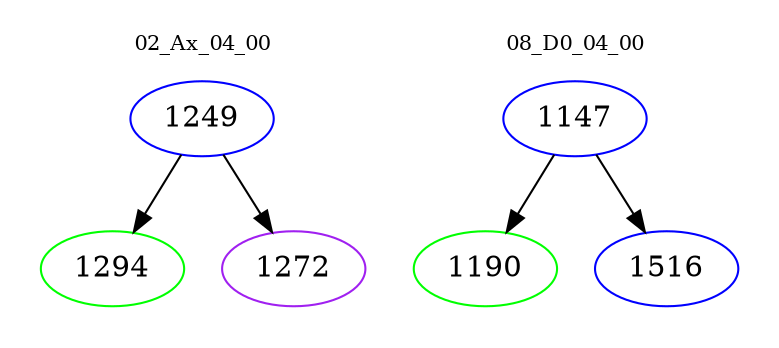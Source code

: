 digraph{
subgraph cluster_0 {
color = white
label = "02_Ax_04_00";
fontsize=10;
T0_1249 [label="1249", color="blue"]
T0_1249 -> T0_1294 [color="black"]
T0_1294 [label="1294", color="green"]
T0_1249 -> T0_1272 [color="black"]
T0_1272 [label="1272", color="purple"]
}
subgraph cluster_1 {
color = white
label = "08_D0_04_00";
fontsize=10;
T1_1147 [label="1147", color="blue"]
T1_1147 -> T1_1190 [color="black"]
T1_1190 [label="1190", color="green"]
T1_1147 -> T1_1516 [color="black"]
T1_1516 [label="1516", color="blue"]
}
}
